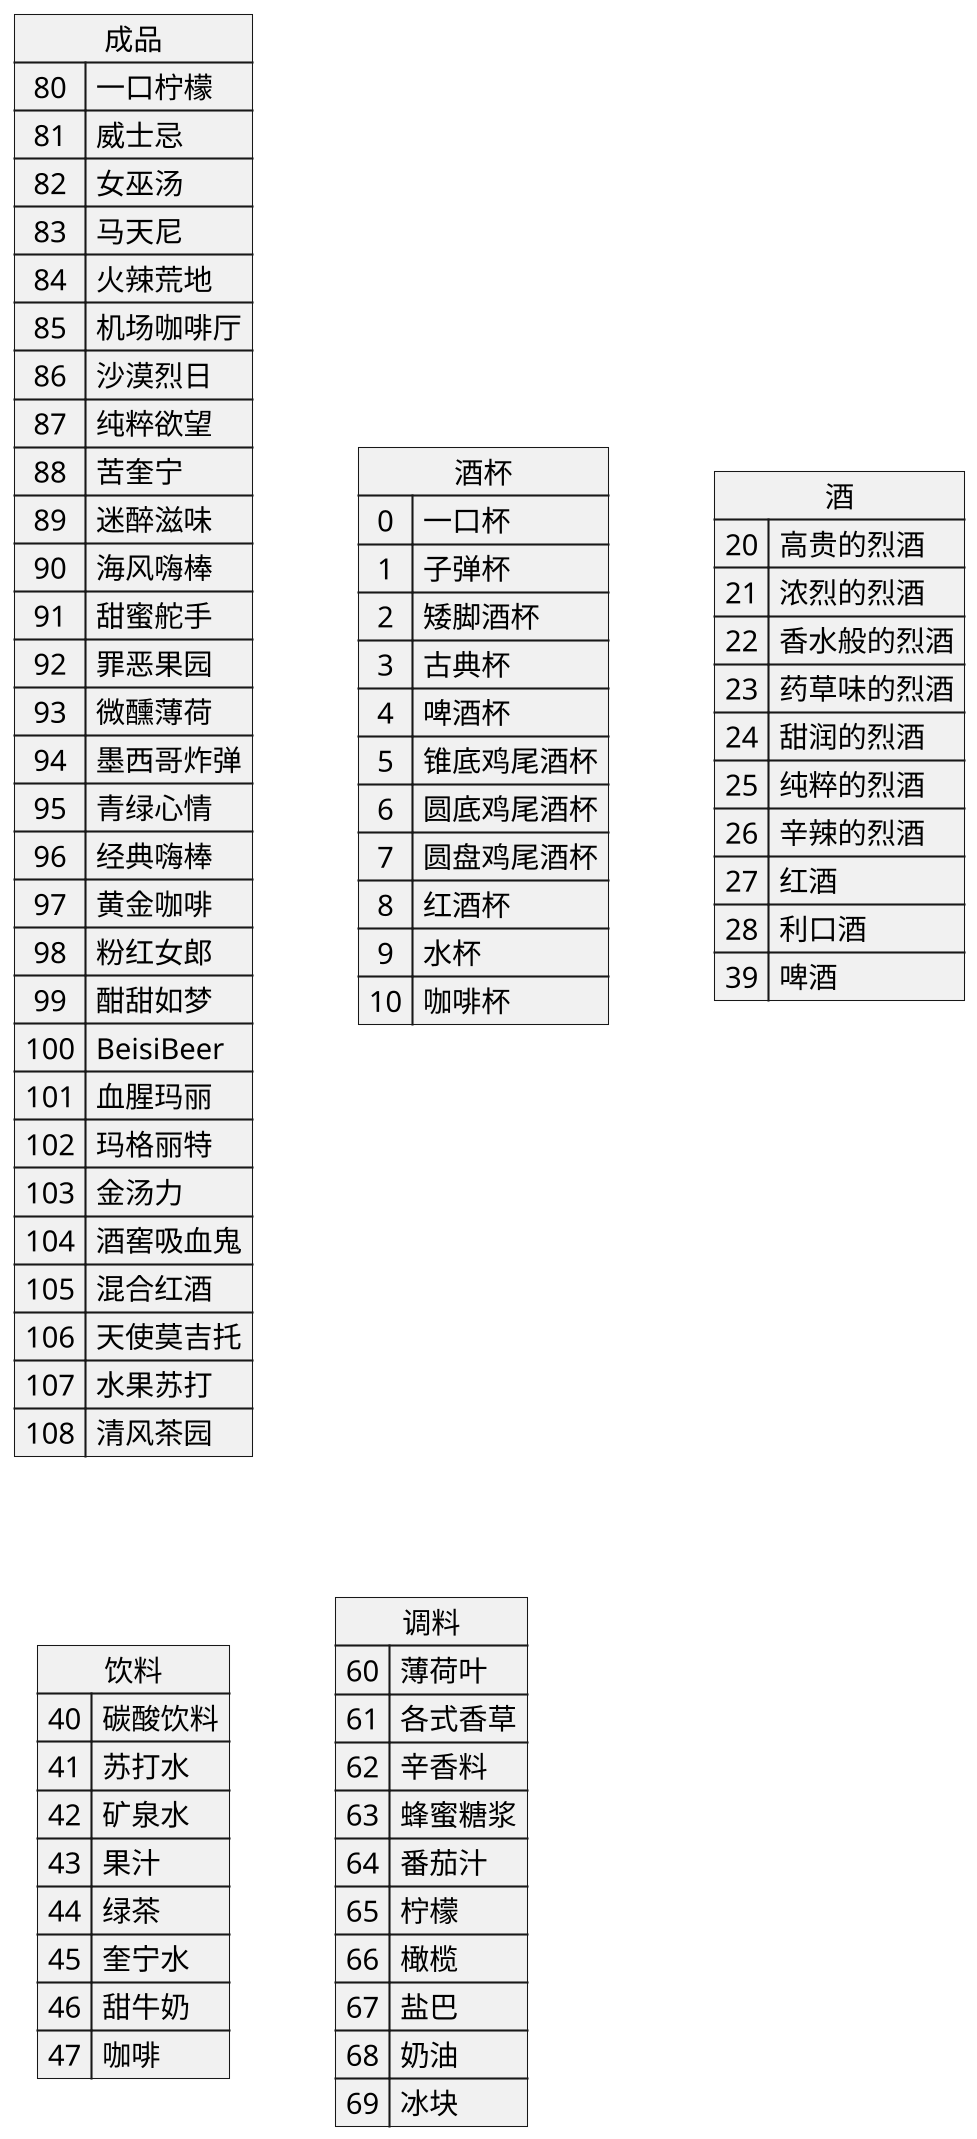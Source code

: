 @startuml LiquorChart
skinparam Dpi 200
map 成品{
    80 => 一口柠檬
    81 =>威士忌
    82 =>女巫汤
    83 =>马天尼
    84 =>火辣荒地
    85 =>机场咖啡厅
    86 =>沙漠烈日
    87 =>纯粹欲望
    88 =>苦奎宁
    89 =>迷醉滋味
    90 =>海风嗨棒
    91 =>甜蜜舵手
    92 =>罪恶果园
    93 =>微醺薄荷
    94 =>墨西哥炸弹
    95 =>青绿心情
    96 =>经典嗨棒
    97 =>黄金咖啡
    98 =>粉红女郎
    99 =>酣甜如梦
    100 =>BeisiBeer
    101 =>血腥玛丽
    102 =>玛格丽特
    103 =>金汤力
    104 =>酒窖吸血鬼
    105 =>混合红酒
    106 =>天使莫吉托
    107 =>水果苏打
    108 =>清风茶园
}

map 酒杯{
    0=>一口杯
    1=>子弹杯
    2=>矮脚酒杯
    3=>古典杯
    4=>啤酒杯
    5=>锥底鸡尾酒杯
    6=>圆底鸡尾酒杯
    7=>圆盘鸡尾酒杯
    8=>红酒杯
    9=>水杯
    10=>咖啡杯
}

map 酒{
    20=>高贵的烈酒
    21=>浓烈的烈酒
    22=>香水般的烈酒
    23=>药草味的烈酒
    24=>甜润的烈酒
    25=>纯粹的烈酒
    26=>辛辣的烈酒
    27=>红酒
    28=>利口酒
    39=>啤酒
}
map 饮料{
    40=>碳酸饮料
    41=>苏打水
    42=>矿泉水
    43=>果汁
    44=>绿茶
    45=>奎宁水
    46=>甜牛奶
    47=>咖啡
}

map 调料{
    60=>薄荷叶
    61=>各式香草
    62=>辛香料
    63=>蜂蜜糖浆
    64=>番茄汁
    65=>柠檬
    66=>橄榄
    67=>盐巴
    68=>奶油
    69=>冰块
}
@enduml


